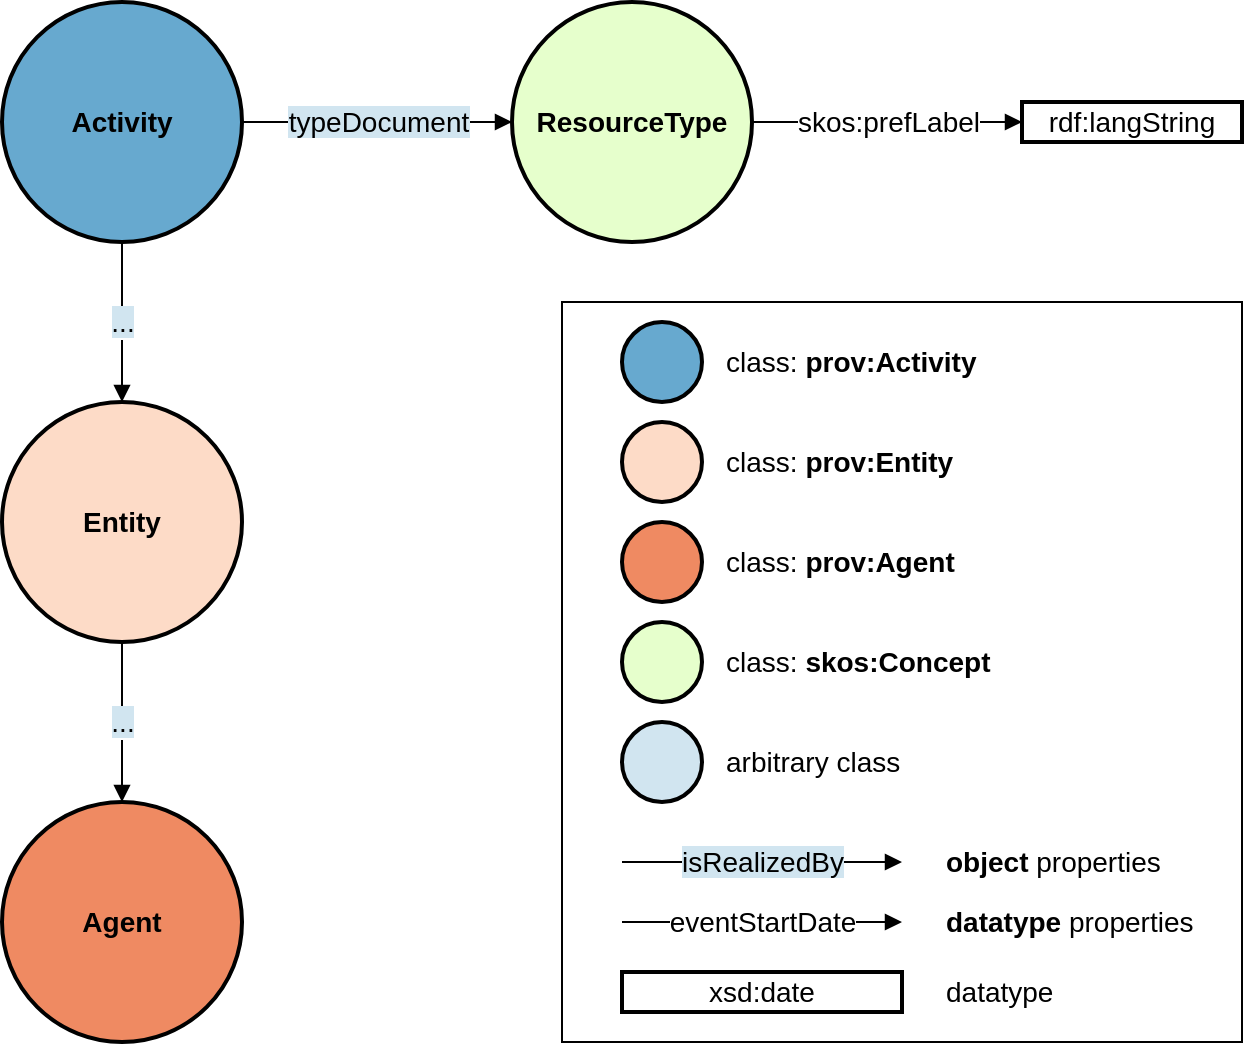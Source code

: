 <mxfile scale="3" border="10">
    <diagram id="f2N9XpvxZU3NBgQUbpWa" name="Page-1">
        <mxGraphModel dx="1056" dy="856" grid="1" gridSize="10" guides="1" tooltips="1" connect="1" arrows="1" fold="1" page="1" pageScale="1" pageWidth="827" pageHeight="1169" math="0" shadow="0">
            <root>
                <mxCell id="0"/>
                <mxCell id="1" parent="0"/>
                <mxCell id="37" value="" style="rounded=0;whiteSpace=wrap;html=1;fontSize=14;fillColor=none;" parent="1" vertex="1">
                    <mxGeometry x="360" y="230" width="340" height="370" as="geometry"/>
                </mxCell>
                <mxCell id="9" value="&lt;b&gt;Activity&lt;br&gt;&lt;/b&gt;" style="ellipse;whiteSpace=wrap;html=1;rounded=0;shadow=0;glass=0;comic=0;strokeColor=#000000;strokeWidth=2;fillColor=#67a9cf;gradientColor=none;fontSize=14;fontColor=#000000;align=center;" parent="1" vertex="1">
                    <mxGeometry x="80" y="80" width="120" height="120" as="geometry"/>
                </mxCell>
                <mxCell id="14" value="&lt;span style=&quot;background-color: rgb(209, 229, 240);&quot;&gt;...&lt;/span&gt;" style="endArrow=block;html=1;strokeColor=#000000;fontSize=14;fontColor=#000000;endFill=1;exitX=0.5;exitY=1;exitDx=0;exitDy=0;entryX=0.5;entryY=0;entryDx=0;entryDy=0;" parent="1" source="9" target="15" edge="1">
                    <mxGeometry width="50" height="50" relative="1" as="geometry">
                        <mxPoint x="-140" y="380" as="sourcePoint"/>
                        <mxPoint x="-340" y="440" as="targetPoint"/>
                        <Array as="points"/>
                    </mxGeometry>
                </mxCell>
                <mxCell id="15" value="&lt;b&gt;Entity&lt;/b&gt;" style="ellipse;whiteSpace=wrap;html=1;rounded=0;shadow=0;glass=0;comic=0;strokeColor=#000000;strokeWidth=2;fillColor=#fddbc7;gradientColor=none;fontSize=14;fontColor=#000000;align=center;" parent="1" vertex="1">
                    <mxGeometry x="80" y="280" width="120" height="120" as="geometry"/>
                </mxCell>
                <mxCell id="16" value="&lt;b&gt;Agent&lt;/b&gt;" style="ellipse;whiteSpace=wrap;html=1;rounded=0;shadow=0;glass=0;comic=0;strokeColor=#000000;strokeWidth=2;fillColor=#ef8a62;gradientColor=none;fontSize=14;fontColor=#000000;align=center;" parent="1" vertex="1">
                    <mxGeometry x="80" y="480" width="120" height="120" as="geometry"/>
                </mxCell>
                <mxCell id="17" value="&lt;span style=&quot;background-color: rgb(209, 229, 240);&quot;&gt;...&lt;/span&gt;" style="endArrow=block;html=1;strokeColor=#000000;fontSize=14;fontColor=#000000;endFill=1;exitX=0.5;exitY=1;exitDx=0;exitDy=0;entryX=0.5;entryY=0;entryDx=0;entryDy=0;" parent="1" source="15" target="16" edge="1">
                    <mxGeometry width="50" height="50" relative="1" as="geometry">
                        <mxPoint x="139.5" y="400" as="sourcePoint"/>
                        <mxPoint x="139.5" y="480" as="targetPoint"/>
                        <Array as="points"/>
                    </mxGeometry>
                </mxCell>
                <mxCell id="18" value="&lt;b&gt;&lt;br&gt;&lt;/b&gt;" style="ellipse;whiteSpace=wrap;html=1;rounded=0;shadow=0;glass=0;comic=0;strokeColor=#000000;strokeWidth=2;fillColor=#EF8A62;gradientColor=none;fontSize=14;fontColor=#000000;align=center;" parent="1" vertex="1">
                    <mxGeometry x="390" y="340" width="40" height="40" as="geometry"/>
                </mxCell>
                <mxCell id="19" value="&lt;b&gt;&lt;br&gt;&lt;/b&gt;" style="ellipse;whiteSpace=wrap;html=1;rounded=0;shadow=0;glass=0;comic=0;strokeColor=#000000;strokeWidth=2;fillColor=#FDDBC7;gradientColor=none;fontSize=14;fontColor=#000000;align=center;" parent="1" vertex="1">
                    <mxGeometry x="390" y="290" width="40" height="40" as="geometry"/>
                </mxCell>
                <mxCell id="20" value="&lt;b&gt;&lt;br&gt;&lt;/b&gt;" style="ellipse;whiteSpace=wrap;html=1;rounded=0;shadow=0;glass=0;comic=0;strokeColor=#000000;strokeWidth=2;fillColor=#67A9CF;gradientColor=none;fontSize=14;fontColor=#000000;align=center;" parent="1" vertex="1">
                    <mxGeometry x="390" y="240" width="40" height="40" as="geometry"/>
                </mxCell>
                <mxCell id="21" value="class: &lt;b style=&quot;font-size: 14px;&quot;&gt;prov:Activity&lt;/b&gt;" style="text;html=1;strokeColor=none;fillColor=none;align=left;verticalAlign=middle;whiteSpace=wrap;rounded=0;fontSize=14;" parent="1" vertex="1">
                    <mxGeometry x="440" y="240" width="150" height="40" as="geometry"/>
                </mxCell>
                <mxCell id="22" value="class: &lt;b style=&quot;font-size: 14px;&quot;&gt;prov:Entity&lt;/b&gt;" style="text;html=1;strokeColor=none;fillColor=none;align=left;verticalAlign=middle;whiteSpace=wrap;rounded=0;fontSize=14;" parent="1" vertex="1">
                    <mxGeometry x="440" y="290" width="190" height="40" as="geometry"/>
                </mxCell>
                <mxCell id="23" value="class: &lt;b style=&quot;font-size: 14px;&quot;&gt;prov:Agent&lt;/b&gt;" style="text;html=1;strokeColor=none;fillColor=none;align=left;verticalAlign=middle;whiteSpace=wrap;rounded=0;fontSize=14;" parent="1" vertex="1">
                    <mxGeometry x="440" y="340" width="190" height="40" as="geometry"/>
                </mxCell>
                <mxCell id="24" value="&lt;b&gt;ResourceType&lt;/b&gt;" style="ellipse;whiteSpace=wrap;html=1;rounded=0;shadow=0;glass=0;comic=0;strokeColor=#000000;strokeWidth=2;fillColor=#E6FFCC;gradientColor=none;fontSize=14;fontColor=#000000;align=center;" parent="1" vertex="1">
                    <mxGeometry x="335" y="80" width="120" height="120" as="geometry"/>
                </mxCell>
                <mxCell id="25" value="&lt;b&gt;&lt;br&gt;&lt;/b&gt;" style="ellipse;whiteSpace=wrap;html=1;rounded=0;shadow=0;glass=0;comic=0;strokeColor=#000000;strokeWidth=2;fillColor=#E6FFCC;gradientColor=none;fontSize=14;fontColor=#000000;align=center;" parent="1" vertex="1">
                    <mxGeometry x="390" y="390" width="40" height="40" as="geometry"/>
                </mxCell>
                <mxCell id="26" value="class: &lt;b&gt;skos:Concept&lt;/b&gt;" style="text;html=1;strokeColor=none;fillColor=none;align=left;verticalAlign=middle;whiteSpace=wrap;rounded=0;fontSize=14;" parent="1" vertex="1">
                    <mxGeometry x="440" y="390" width="150" height="40" as="geometry"/>
                </mxCell>
                <mxCell id="27" value="&lt;span style=&quot;background-color: rgb(209, 229, 240);&quot;&gt;isRealizedBy&lt;/span&gt;" style="endArrow=block;html=1;strokeColor=#000000;fontSize=14;fontColor=#000000;endFill=1;exitX=0.5;exitY=1;exitDx=0;exitDy=0;" parent="1" edge="1">
                    <mxGeometry width="50" height="50" relative="1" as="geometry">
                        <mxPoint x="390" y="510" as="sourcePoint"/>
                        <mxPoint x="530" y="510" as="targetPoint"/>
                        <Array as="points"/>
                        <mxPoint as="offset"/>
                    </mxGeometry>
                </mxCell>
                <mxCell id="28" value="&lt;b&gt;object &lt;/b&gt;properties" style="text;html=1;strokeColor=none;fillColor=none;align=left;verticalAlign=middle;whiteSpace=wrap;rounded=0;fontSize=14;" parent="1" vertex="1">
                    <mxGeometry x="550" y="490" width="150" height="40" as="geometry"/>
                </mxCell>
                <mxCell id="29" value="eventStartDate" style="endArrow=block;html=1;strokeColor=#000000;fontSize=14;fontColor=#000000;endFill=1;" parent="1" edge="1">
                    <mxGeometry width="50" height="50" relative="1" as="geometry">
                        <mxPoint x="390" y="540" as="sourcePoint"/>
                        <mxPoint x="530" y="540" as="targetPoint"/>
                    </mxGeometry>
                </mxCell>
                <mxCell id="30" value="&lt;b&gt;datatype &lt;/b&gt;properties" style="text;html=1;strokeColor=none;fillColor=none;align=left;verticalAlign=middle;whiteSpace=wrap;rounded=0;fontSize=14;" parent="1" vertex="1">
                    <mxGeometry x="550" y="520" width="150" height="40" as="geometry"/>
                </mxCell>
                <mxCell id="31" value="xsd:date" style="whiteSpace=wrap;html=1;rounded=0;shadow=0;glass=0;comic=0;strokeColor=#000000;strokeWidth=2;fillColor=#FFFFFF;gradientColor=none;fontSize=14;fontColor=#000000;align=center;" parent="1" vertex="1">
                    <mxGeometry x="390" y="565" width="140" height="20" as="geometry"/>
                </mxCell>
                <mxCell id="32" value="datatype" style="text;html=1;strokeColor=none;fillColor=none;align=left;verticalAlign=middle;whiteSpace=wrap;rounded=0;fontSize=14;" parent="1" vertex="1">
                    <mxGeometry x="550" y="555" width="150" height="40" as="geometry"/>
                </mxCell>
                <mxCell id="33" value="&lt;span style=&quot;background-color: rgb(209, 229, 240);&quot;&gt;typeDocument&lt;/span&gt;" style="endArrow=block;html=1;strokeColor=#000000;fontSize=14;fontColor=#000000;endFill=1;exitX=1;exitY=0.5;exitDx=0;exitDy=0;" parent="1" source="9" target="24" edge="1">
                    <mxGeometry width="50" height="50" relative="1" as="geometry">
                        <mxPoint x="230" y="269" as="sourcePoint"/>
                        <mxPoint x="370" y="269" as="targetPoint"/>
                        <Array as="points"/>
                    </mxGeometry>
                </mxCell>
                <mxCell id="34" value="skos:prefLabel" style="endArrow=block;html=1;strokeColor=#000000;fontSize=14;fontColor=#000000;endFill=1;exitX=1;exitY=0.5;exitDx=0;exitDy=0;entryX=0;entryY=0.5;entryDx=0;entryDy=0;" parent="1" source="24" target="35" edge="1">
                    <mxGeometry width="50" height="50" relative="1" as="geometry">
                        <mxPoint x="600" y="270" as="sourcePoint"/>
                        <mxPoint x="640" y="140" as="targetPoint"/>
                    </mxGeometry>
                </mxCell>
                <mxCell id="35" value="rdf:langString" style="whiteSpace=wrap;html=1;rounded=0;shadow=0;glass=0;comic=0;strokeColor=#000000;strokeWidth=2;fillColor=#FFFFFF;gradientColor=none;fontSize=14;fontColor=#000000;align=center;" parent="1" vertex="1">
                    <mxGeometry x="590" y="130" width="110" height="20" as="geometry"/>
                </mxCell>
                <mxCell id="39" value="&lt;b&gt;&lt;br&gt;&lt;/b&gt;" style="ellipse;whiteSpace=wrap;html=1;rounded=0;shadow=0;glass=0;comic=0;strokeColor=#000000;strokeWidth=2;fillColor=#D1E5F0;gradientColor=none;fontSize=14;fontColor=#000000;align=center;" parent="1" vertex="1">
                    <mxGeometry x="390" y="440" width="40" height="40" as="geometry"/>
                </mxCell>
                <mxCell id="40" value="arbitrary class" style="text;html=1;strokeColor=none;fillColor=none;align=left;verticalAlign=middle;whiteSpace=wrap;rounded=0;fontSize=14;" parent="1" vertex="1">
                    <mxGeometry x="440" y="440" width="150" height="40" as="geometry"/>
                </mxCell>
            </root>
        </mxGraphModel>
    </diagram>
</mxfile>